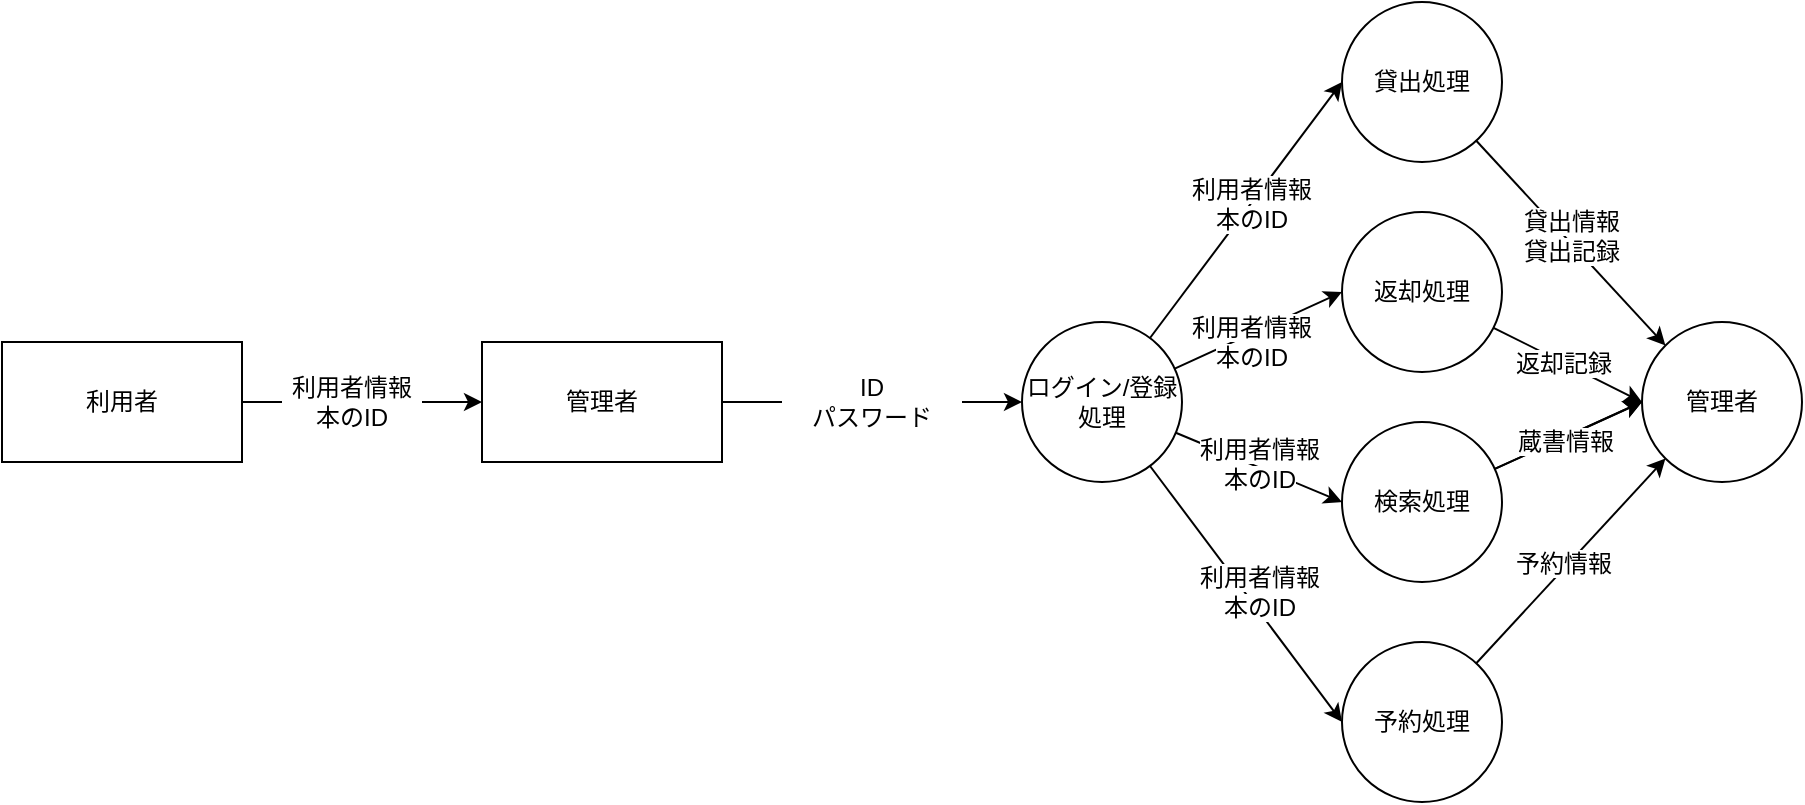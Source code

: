 <mxfile>
    <diagram id="6vnSMEXXKfW88LIQu6xY" name="Page-1">
        <mxGraphModel dx="553" dy="410" grid="1" gridSize="10" guides="1" tooltips="1" connect="1" arrows="1" fold="1" page="1" pageScale="1" pageWidth="850" pageHeight="1100" background="#ffffff" math="0" shadow="0">
            <root>
                <mxCell id="0"/>
                <mxCell id="1" parent="0"/>
                <mxCell id="5" style="edgeStyle=none;html=1;entryX=0;entryY=0.5;entryDx=0;entryDy=0;fontColor=#000000;strokeColor=#000000;startArrow=none;" edge="1" parent="1" source="14" target="4">
                    <mxGeometry relative="1" as="geometry"/>
                </mxCell>
                <mxCell id="3" value="&lt;font color=&quot;#000000&quot;&gt;利用者&lt;/font&gt;" style="rounded=0;whiteSpace=wrap;html=1;fillColor=none;strokeColor=#000000;" vertex="1" parent="1">
                    <mxGeometry x="160" y="240" width="120" height="60" as="geometry"/>
                </mxCell>
                <mxCell id="22" style="edgeStyle=none;html=1;entryX=0;entryY=0.5;entryDx=0;entryDy=0;labelBackgroundColor=none;strokeColor=#000000;fontColor=#000000;startArrow=none;" edge="1" parent="1" source="23" target="21">
                    <mxGeometry relative="1" as="geometry"/>
                </mxCell>
                <mxCell id="4" value="&lt;font color=&quot;#000000&quot;&gt;管理者&lt;/font&gt;" style="rounded=0;whiteSpace=wrap;html=1;fillColor=none;strokeColor=#000000;" vertex="1" parent="1">
                    <mxGeometry x="400" y="240" width="120" height="60" as="geometry"/>
                </mxCell>
                <mxCell id="40" style="edgeStyle=none;html=1;entryX=0;entryY=0;entryDx=0;entryDy=0;labelBackgroundColor=none;strokeColor=#000000;fontColor=#000000;" edge="1" parent="1" source="16" target="39">
                    <mxGeometry relative="1" as="geometry"/>
                </mxCell>
                <mxCell id="16" value="貸出処理" style="ellipse;whiteSpace=wrap;html=1;aspect=fixed;labelBackgroundColor=none;fontColor=#000000;fillColor=#FFFFFF;strokeColor=#000000;" vertex="1" parent="1">
                    <mxGeometry x="830" y="70" width="80" height="80" as="geometry"/>
                </mxCell>
                <mxCell id="41" style="edgeStyle=none;html=1;labelBackgroundColor=none;strokeColor=#000000;fontColor=#000000;entryX=0;entryY=0.5;entryDx=0;entryDy=0;" edge="1" parent="1" source="18" target="39">
                    <mxGeometry relative="1" as="geometry"/>
                </mxCell>
                <mxCell id="18" value="返却処理" style="ellipse;whiteSpace=wrap;html=1;aspect=fixed;labelBackgroundColor=none;fontColor=#000000;fillColor=#FFFFFF;strokeColor=#000000;" vertex="1" parent="1">
                    <mxGeometry x="830" y="175" width="80" height="80" as="geometry"/>
                </mxCell>
                <mxCell id="42" style="edgeStyle=none;html=1;entryX=0;entryY=0.5;entryDx=0;entryDy=0;labelBackgroundColor=none;strokeColor=#000000;fontColor=#000000;" edge="1" parent="1" source="19" target="39">
                    <mxGeometry relative="1" as="geometry"/>
                </mxCell>
                <mxCell id="43" style="edgeStyle=none;html=1;labelBackgroundColor=none;strokeColor=#000000;fontColor=#000000;entryX=0;entryY=0.5;entryDx=0;entryDy=0;" edge="1" parent="1" source="19" target="39">
                    <mxGeometry relative="1" as="geometry">
                        <mxPoint x="970" y="290" as="targetPoint"/>
                    </mxGeometry>
                </mxCell>
                <mxCell id="19" value="検索処理" style="ellipse;whiteSpace=wrap;html=1;aspect=fixed;labelBackgroundColor=none;fontColor=#000000;fillColor=#FFFFFF;strokeColor=#000000;" vertex="1" parent="1">
                    <mxGeometry x="830" y="280" width="80" height="80" as="geometry"/>
                </mxCell>
                <mxCell id="44" style="edgeStyle=none;html=1;entryX=0;entryY=1;entryDx=0;entryDy=0;labelBackgroundColor=none;strokeColor=#000000;fontColor=#000000;" edge="1" parent="1" source="20" target="39">
                    <mxGeometry relative="1" as="geometry"/>
                </mxCell>
                <mxCell id="20" value="予約処理" style="ellipse;whiteSpace=wrap;html=1;aspect=fixed;labelBackgroundColor=none;fontColor=#000000;fillColor=#FFFFFF;strokeColor=#000000;" vertex="1" parent="1">
                    <mxGeometry x="830" y="390" width="80" height="80" as="geometry"/>
                </mxCell>
                <mxCell id="26" style="edgeStyle=none;html=1;entryX=0;entryY=0.5;entryDx=0;entryDy=0;labelBackgroundColor=none;strokeColor=#000000;fontColor=#000000;" edge="1" parent="1" source="21" target="16">
                    <mxGeometry relative="1" as="geometry"/>
                </mxCell>
                <mxCell id="27" style="edgeStyle=none;html=1;entryX=0;entryY=0.5;entryDx=0;entryDy=0;labelBackgroundColor=none;strokeColor=#000000;fontColor=#000000;" edge="1" parent="1" source="21" target="18">
                    <mxGeometry relative="1" as="geometry"/>
                </mxCell>
                <mxCell id="28" style="edgeStyle=none;html=1;entryX=0;entryY=0.5;entryDx=0;entryDy=0;labelBackgroundColor=none;strokeColor=#000000;fontColor=#000000;" edge="1" parent="1" source="21" target="19">
                    <mxGeometry relative="1" as="geometry"/>
                </mxCell>
                <mxCell id="29" style="edgeStyle=none;html=1;entryX=0;entryY=0.5;entryDx=0;entryDy=0;labelBackgroundColor=none;strokeColor=#000000;fontColor=#000000;" edge="1" parent="1" source="21" target="20">
                    <mxGeometry relative="1" as="geometry"/>
                </mxCell>
                <mxCell id="21" value="ログイン/登録&lt;br&gt;処理" style="ellipse;whiteSpace=wrap;html=1;aspect=fixed;labelBackgroundColor=none;fontColor=#000000;fillColor=#FFFFFF;strokeColor=#000000;" vertex="1" parent="1">
                    <mxGeometry x="670" y="230" width="80" height="80" as="geometry"/>
                </mxCell>
                <mxCell id="24" value="" style="edgeStyle=none;html=1;entryX=0;entryY=0.5;entryDx=0;entryDy=0;labelBackgroundColor=none;strokeColor=#000000;fontColor=#000000;endArrow=none;" edge="1" parent="1" source="4" target="23">
                    <mxGeometry relative="1" as="geometry">
                        <mxPoint x="520" y="270" as="sourcePoint"/>
                        <mxPoint x="610" y="270" as="targetPoint"/>
                    </mxGeometry>
                </mxCell>
                <mxCell id="23" value="ID&lt;br&gt;パスワード" style="text;html=1;strokeColor=none;fillColor=none;align=center;verticalAlign=middle;whiteSpace=wrap;rounded=0;labelBackgroundColor=none;fontColor=#000000;" vertex="1" parent="1">
                    <mxGeometry x="550" y="255" width="90" height="30" as="geometry"/>
                </mxCell>
                <mxCell id="25" value="" style="edgeStyle=none;html=1;entryX=0;entryY=0.5;entryDx=0;entryDy=0;fontColor=#000000;strokeColor=#000000;endArrow=none;" edge="1" parent="1" source="3" target="14">
                    <mxGeometry relative="1" as="geometry">
                        <mxPoint x="280" y="270" as="sourcePoint"/>
                        <mxPoint x="400" y="270" as="targetPoint"/>
                    </mxGeometry>
                </mxCell>
                <mxCell id="14" value="&lt;font color=&quot;#000000&quot;&gt;利用者情報&lt;br&gt;本のID&lt;br&gt;&lt;/font&gt;" style="text;html=1;strokeColor=none;fillColor=none;align=center;verticalAlign=middle;whiteSpace=wrap;rounded=0;labelBackgroundColor=none;fontColor=#FFFFFF;" vertex="1" parent="1">
                    <mxGeometry x="300" y="255" width="70" height="30" as="geometry"/>
                </mxCell>
                <mxCell id="31" value="&lt;font color=&quot;#000000&quot;&gt;&lt;span style=&quot;background-color: rgb(255, 255, 255);&quot;&gt;利用者情報&lt;br&gt;本のID&lt;/span&gt;&lt;br&gt;&lt;/font&gt;" style="text;html=1;strokeColor=none;fillColor=none;align=center;verticalAlign=middle;whiteSpace=wrap;rounded=0;labelBackgroundColor=none;fontColor=#FFFFFF;" vertex="1" parent="1">
                    <mxGeometry x="750" y="225" width="70" height="30" as="geometry"/>
                </mxCell>
                <mxCell id="32" value="&lt;font color=&quot;#000000&quot;&gt;&lt;span style=&quot;background-color: rgb(255, 255, 255);&quot;&gt;利用者情報&lt;br&gt;本のID&lt;/span&gt;&lt;br&gt;&lt;/font&gt;" style="text;html=1;strokeColor=none;fillColor=none;align=center;verticalAlign=middle;whiteSpace=wrap;rounded=0;labelBackgroundColor=none;fontColor=#FFFFFF;" vertex="1" parent="1">
                    <mxGeometry x="750" y="156" width="70" height="30" as="geometry"/>
                </mxCell>
                <mxCell id="37" value="&lt;font color=&quot;#000000&quot;&gt;&lt;span style=&quot;background-color: rgb(255, 255, 255);&quot;&gt;利用者情報&lt;br&gt;本のID&lt;/span&gt;&lt;br&gt;&lt;/font&gt;" style="text;html=1;strokeColor=none;fillColor=none;align=center;verticalAlign=middle;whiteSpace=wrap;rounded=0;labelBackgroundColor=none;fontColor=#FFFFFF;" vertex="1" parent="1">
                    <mxGeometry x="754" y="286" width="70" height="30" as="geometry"/>
                </mxCell>
                <mxCell id="38" value="&lt;font color=&quot;#000000&quot;&gt;&lt;span style=&quot;background-color: rgb(255, 255, 255);&quot;&gt;利用者情報&lt;br&gt;本のID&lt;/span&gt;&lt;br&gt;&lt;/font&gt;" style="text;html=1;strokeColor=none;fillColor=none;align=center;verticalAlign=middle;whiteSpace=wrap;rounded=0;labelBackgroundColor=none;fontColor=#FFFFFF;" vertex="1" parent="1">
                    <mxGeometry x="754" y="350" width="70" height="30" as="geometry"/>
                </mxCell>
                <mxCell id="39" value="管理者" style="ellipse;whiteSpace=wrap;html=1;aspect=fixed;labelBackgroundColor=none;fontColor=#000000;fillColor=#FFFFFF;strokeColor=#000000;" vertex="1" parent="1">
                    <mxGeometry x="980" y="230" width="80" height="80" as="geometry"/>
                </mxCell>
                <mxCell id="45" value="&lt;font color=&quot;#000000&quot;&gt;&lt;span style=&quot;background-color: rgb(255, 255, 255);&quot;&gt;貸出情報&lt;br&gt;貸出記録&lt;/span&gt;&lt;br&gt;&lt;/font&gt;" style="text;html=1;strokeColor=none;fillColor=none;align=center;verticalAlign=middle;whiteSpace=wrap;rounded=0;labelBackgroundColor=none;fontColor=#FFFFFF;" vertex="1" parent="1">
                    <mxGeometry x="910" y="172" width="70" height="30" as="geometry"/>
                </mxCell>
                <mxCell id="46" value="&lt;font color=&quot;#000000&quot;&gt;&lt;span style=&quot;background-color: rgb(255, 255, 255);&quot;&gt;返却記録&lt;/span&gt;&lt;br&gt;&lt;/font&gt;" style="text;html=1;strokeColor=none;fillColor=none;align=center;verticalAlign=middle;whiteSpace=wrap;rounded=0;labelBackgroundColor=none;fontColor=#FFFFFF;" vertex="1" parent="1">
                    <mxGeometry x="906" y="236" width="70" height="30" as="geometry"/>
                </mxCell>
                <mxCell id="47" value="&lt;font style=&quot;background-color: rgb(255, 255, 255);&quot; color=&quot;#000000&quot;&gt;予約情報&lt;/font&gt;" style="text;html=1;strokeColor=none;fillColor=none;align=center;verticalAlign=middle;whiteSpace=wrap;rounded=0;labelBackgroundColor=none;fontColor=#FFFFFF;" vertex="1" parent="1">
                    <mxGeometry x="906" y="336" width="70" height="30" as="geometry"/>
                </mxCell>
                <mxCell id="48" value="&lt;font style=&quot;background-color: rgb(255, 255, 255);&quot; color=&quot;#000000&quot;&gt;蔵書情報&lt;/font&gt;" style="text;html=1;strokeColor=none;fillColor=none;align=center;verticalAlign=middle;whiteSpace=wrap;rounded=0;labelBackgroundColor=none;fontColor=#FFFFFF;" vertex="1" parent="1">
                    <mxGeometry x="907" y="275" width="70" height="30" as="geometry"/>
                </mxCell>
            </root>
        </mxGraphModel>
    </diagram>
</mxfile>